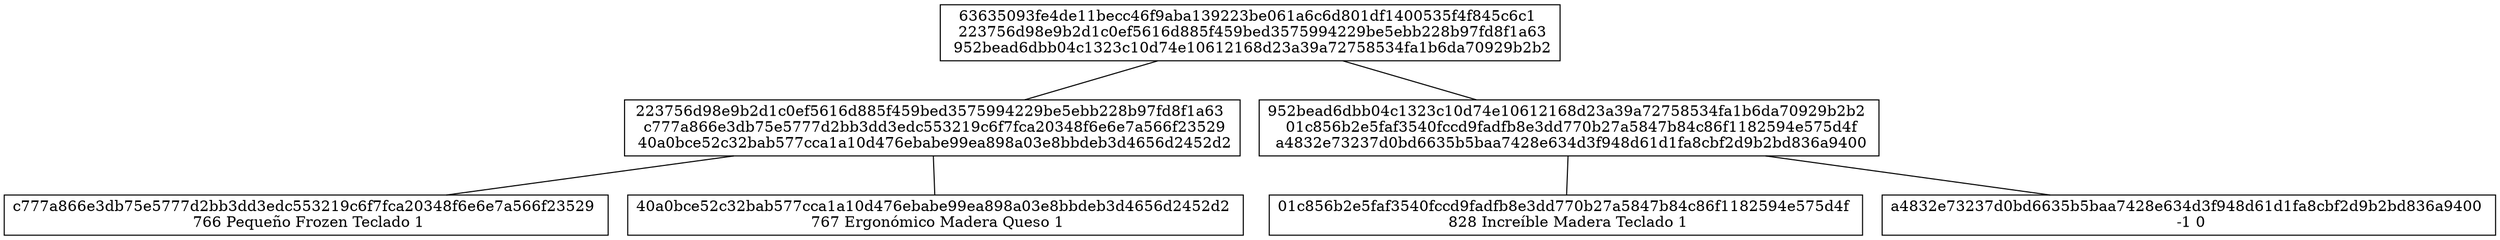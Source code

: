 graph g {
 node [shape="record"];
graph [rankdir="BT"];
"63635093fe4de11becc46f9aba139223be061a6c6d801df1400535f4f845c6c1" [label="63635093fe4de11becc46f9aba139223be061a6c6d801df1400535f4f845c6c1 \n 223756d98e9b2d1c0ef5616d885f459bed3575994229be5ebb228b97fd8f1a63\n 952bead6dbb04c1323c10d74e10612168d23a39a72758534fa1b6da70929b2b2"];
"223756d98e9b2d1c0ef5616d885f459bed3575994229be5ebb228b97fd8f1a63"--"63635093fe4de11becc46f9aba139223be061a6c6d801df1400535f4f845c6c1"
"952bead6dbb04c1323c10d74e10612168d23a39a72758534fa1b6da70929b2b2"--"63635093fe4de11becc46f9aba139223be061a6c6d801df1400535f4f845c6c1"
"223756d98e9b2d1c0ef5616d885f459bed3575994229be5ebb228b97fd8f1a63" [label="223756d98e9b2d1c0ef5616d885f459bed3575994229be5ebb228b97fd8f1a63 \n c777a866e3db75e5777d2bb3dd3edc553219c6f7fca20348f6e6e7a566f23529\n 40a0bce52c32bab577cca1a10d476ebabe99ea898a03e8bbdeb3d4656d2452d2"];
"c777a866e3db75e5777d2bb3dd3edc553219c6f7fca20348f6e6e7a566f23529"--"223756d98e9b2d1c0ef5616d885f459bed3575994229be5ebb228b97fd8f1a63"
"40a0bce52c32bab577cca1a10d476ebabe99ea898a03e8bbdeb3d4656d2452d2"--"223756d98e9b2d1c0ef5616d885f459bed3575994229be5ebb228b97fd8f1a63"
"c777a866e3db75e5777d2bb3dd3edc553219c6f7fca20348f6e6e7a566f23529" [label="c777a866e3db75e5777d2bb3dd3edc553219c6f7fca20348f6e6e7a566f23529 \n 766 Pequeño Frozen Teclado 1"];
"40a0bce52c32bab577cca1a10d476ebabe99ea898a03e8bbdeb3d4656d2452d2" [label="40a0bce52c32bab577cca1a10d476ebabe99ea898a03e8bbdeb3d4656d2452d2 \n 767 Ergonómico Madera Queso 1"];
"952bead6dbb04c1323c10d74e10612168d23a39a72758534fa1b6da70929b2b2" [label="952bead6dbb04c1323c10d74e10612168d23a39a72758534fa1b6da70929b2b2 \n 01c856b2e5faf3540fccd9fadfb8e3dd770b27a5847b84c86f1182594e575d4f\n a4832e73237d0bd6635b5baa7428e634d3f948d61d1fa8cbf2d9b2bd836a9400"];
"01c856b2e5faf3540fccd9fadfb8e3dd770b27a5847b84c86f1182594e575d4f"--"952bead6dbb04c1323c10d74e10612168d23a39a72758534fa1b6da70929b2b2"
"a4832e73237d0bd6635b5baa7428e634d3f948d61d1fa8cbf2d9b2bd836a9400"--"952bead6dbb04c1323c10d74e10612168d23a39a72758534fa1b6da70929b2b2"
"01c856b2e5faf3540fccd9fadfb8e3dd770b27a5847b84c86f1182594e575d4f" [label="01c856b2e5faf3540fccd9fadfb8e3dd770b27a5847b84c86f1182594e575d4f \n 828 Increíble Madera Teclado 1"];
"a4832e73237d0bd6635b5baa7428e634d3f948d61d1fa8cbf2d9b2bd836a9400" [label="a4832e73237d0bd6635b5baa7428e634d3f948d61d1fa8cbf2d9b2bd836a9400 \n -1  0"];
}